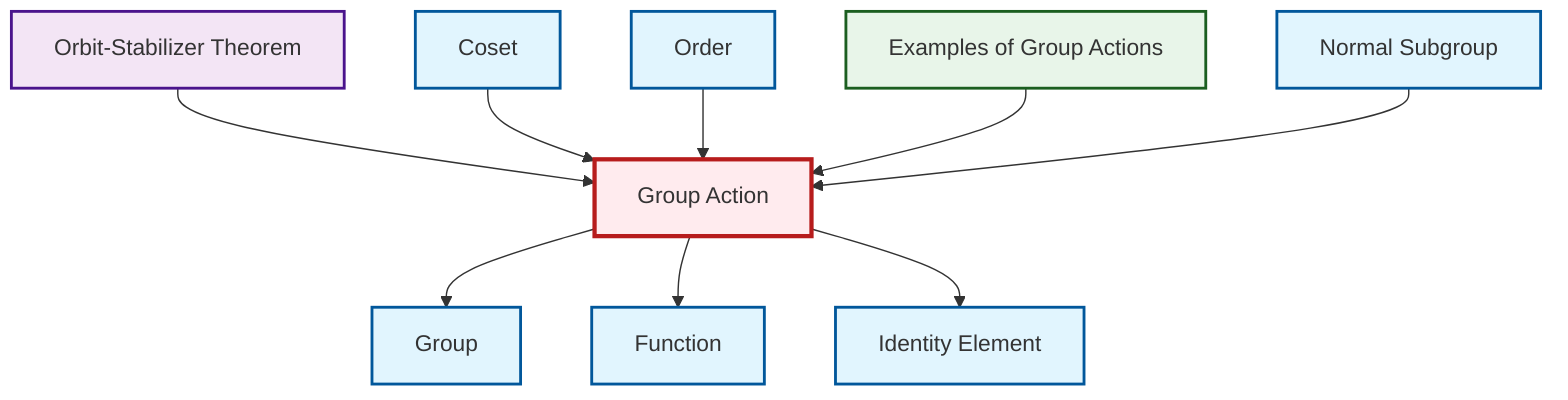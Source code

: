 graph TD
    classDef definition fill:#e1f5fe,stroke:#01579b,stroke-width:2px
    classDef theorem fill:#f3e5f5,stroke:#4a148c,stroke-width:2px
    classDef axiom fill:#fff3e0,stroke:#e65100,stroke-width:2px
    classDef example fill:#e8f5e9,stroke:#1b5e20,stroke-width:2px
    classDef current fill:#ffebee,stroke:#b71c1c,stroke-width:3px
    thm-orbit-stabilizer["Orbit-Stabilizer Theorem"]:::theorem
    def-function["Function"]:::definition
    ex-group-action-examples["Examples of Group Actions"]:::example
    def-group-action["Group Action"]:::definition
    def-coset["Coset"]:::definition
    def-group["Group"]:::definition
    def-identity-element["Identity Element"]:::definition
    def-normal-subgroup["Normal Subgroup"]:::definition
    def-order["Order"]:::definition
    def-group-action --> def-group
    def-group-action --> def-function
    thm-orbit-stabilizer --> def-group-action
    def-group-action --> def-identity-element
    def-coset --> def-group-action
    def-order --> def-group-action
    ex-group-action-examples --> def-group-action
    def-normal-subgroup --> def-group-action
    class def-group-action current